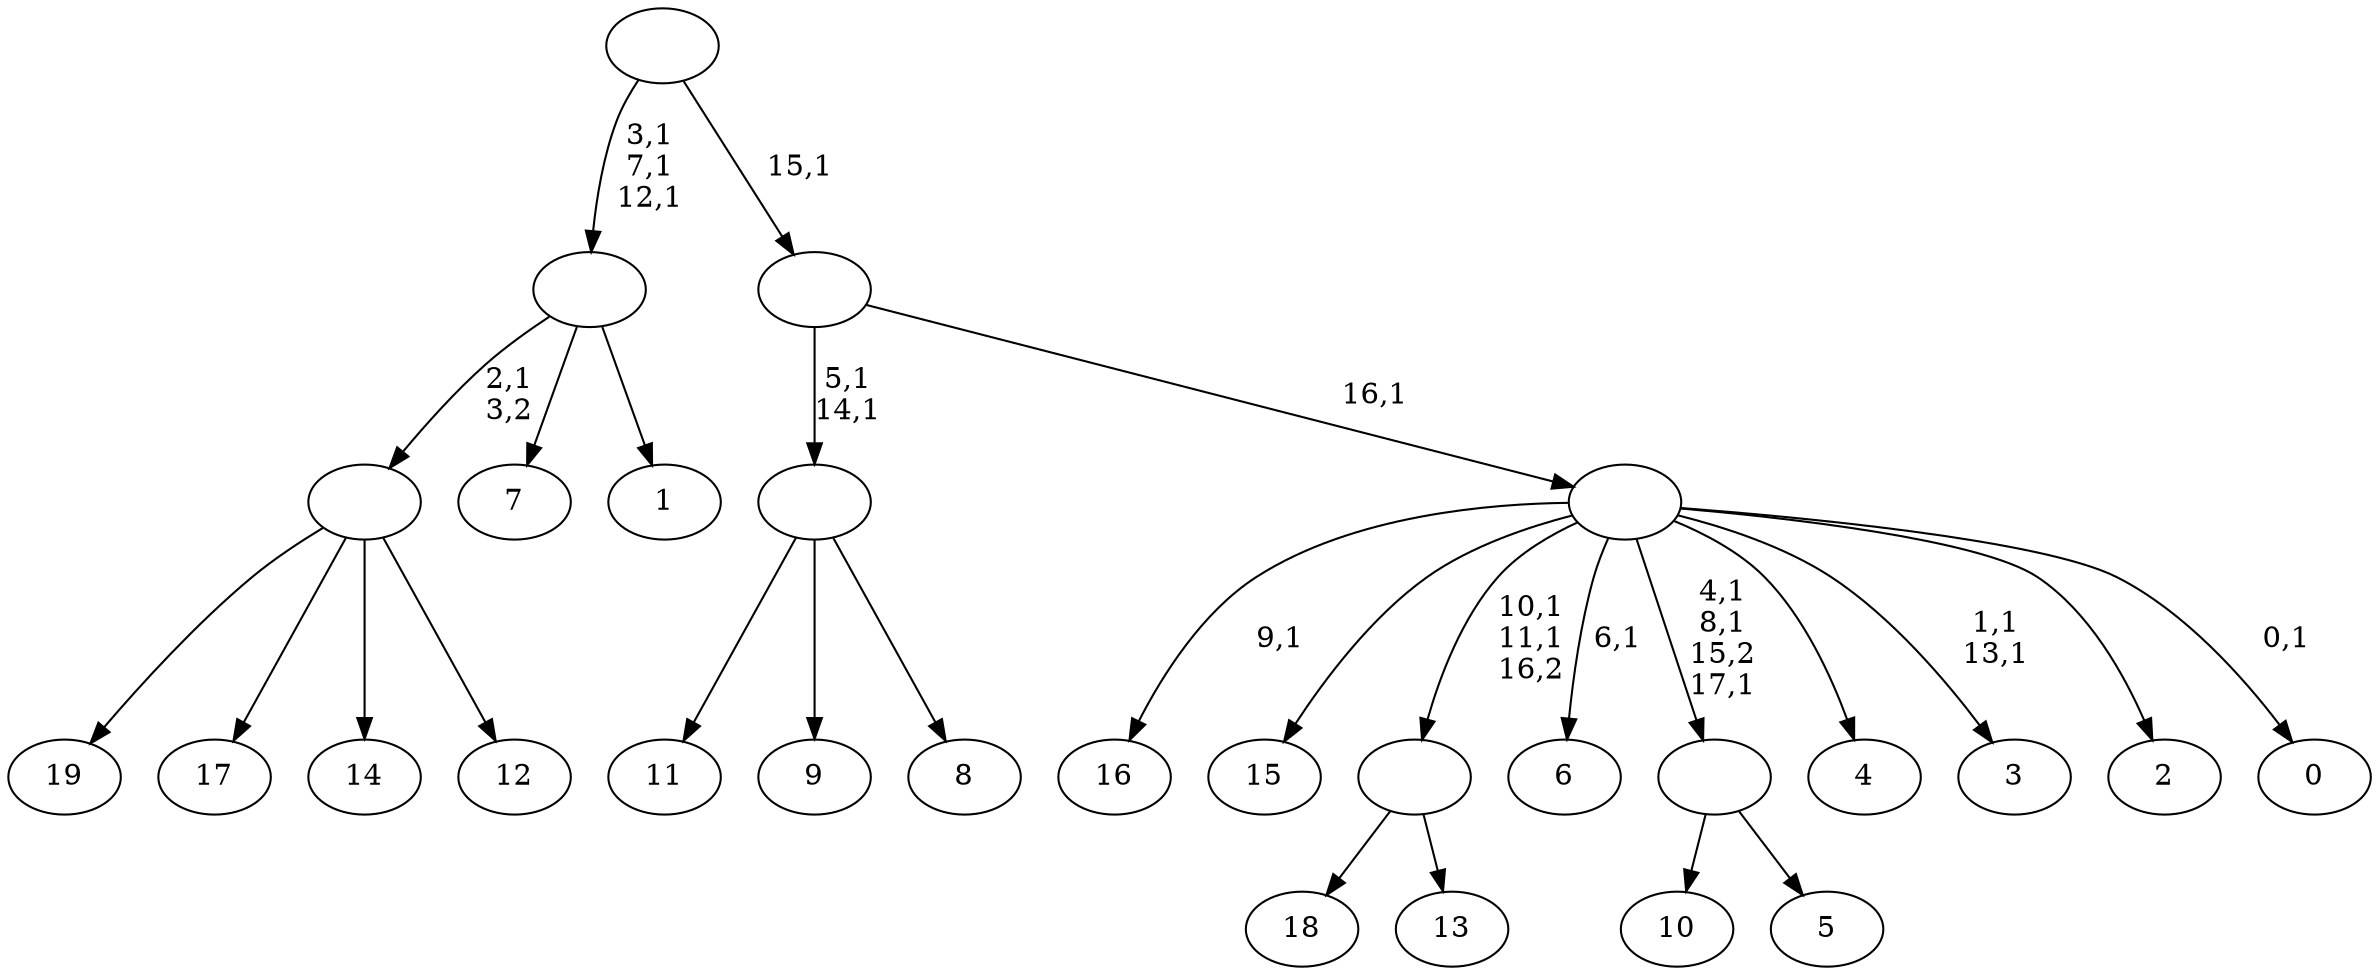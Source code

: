 digraph T {
	38 [label="19"]
	37 [label="18"]
	36 [label="17"]
	35 [label="16"]
	33 [label="15"]
	32 [label="14"]
	31 [label="13"]
	30 [label=""]
	28 [label="12"]
	27 [label=""]
	26 [label="11"]
	25 [label="10"]
	24 [label="9"]
	23 [label="8"]
	22 [label=""]
	20 [label="7"]
	19 [label="6"]
	17 [label="5"]
	16 [label=""]
	13 [label="4"]
	12 [label="3"]
	9 [label="2"]
	8 [label="1"]
	7 [label=""]
	4 [label="0"]
	2 [label=""]
	1 [label=""]
	0 [label=""]
	30 -> 37 [label=""]
	30 -> 31 [label=""]
	27 -> 38 [label=""]
	27 -> 36 [label=""]
	27 -> 32 [label=""]
	27 -> 28 [label=""]
	22 -> 26 [label=""]
	22 -> 24 [label=""]
	22 -> 23 [label=""]
	16 -> 25 [label=""]
	16 -> 17 [label=""]
	7 -> 27 [label="2,1\n3,2"]
	7 -> 20 [label=""]
	7 -> 8 [label=""]
	2 -> 4 [label="0,1"]
	2 -> 12 [label="1,1\n13,1"]
	2 -> 16 [label="4,1\n8,1\n15,2\n17,1"]
	2 -> 19 [label="6,1"]
	2 -> 30 [label="10,1\n11,1\n16,2"]
	2 -> 35 [label="9,1"]
	2 -> 33 [label=""]
	2 -> 13 [label=""]
	2 -> 9 [label=""]
	1 -> 22 [label="5,1\n14,1"]
	1 -> 2 [label="16,1"]
	0 -> 7 [label="3,1\n7,1\n12,1"]
	0 -> 1 [label="15,1"]
}
